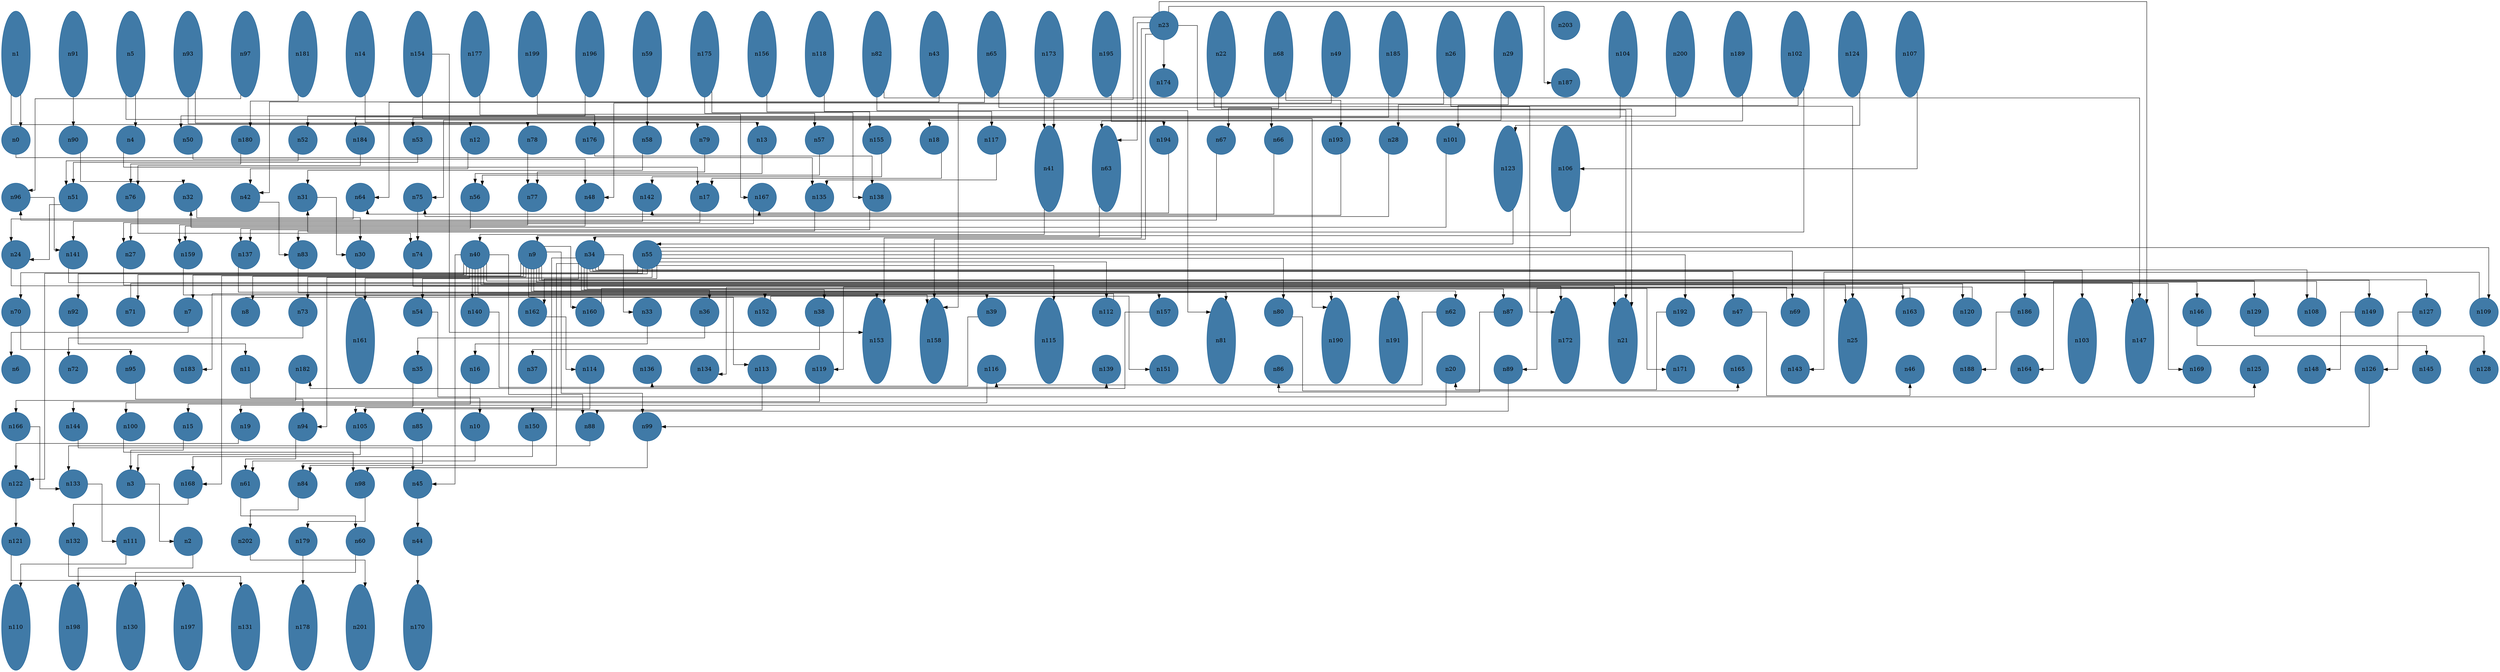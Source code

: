 //do not use DOT to generate pdf use NEATO or FDP
digraph{
layout="neato";
splines="ortho";
n1[shape="ellipse", style="filled", color="#004E8ABF", pos="0,23!", height="3", width="1"];
n1 -> n0;
n1 -> n12;
n91[shape="ellipse", style="filled", color="#004E8ABF", pos="2,23!", height="3", width="1"];
n91 -> n90;
n5[shape="ellipse", style="filled", color="#004E8ABF", pos="4,23!", height="3", width="1"];
n5 -> n18;
n5 -> n4;
n93[shape="ellipse", style="filled", color="#004E8ABF", pos="6,23!", height="3", width="1"];
n93 -> n79;
n93 -> n78;
n97[shape="ellipse", style="filled", color="#004E8ABF", pos="8,23!", height="3", width="1"];
n97 -> n96;
n181[shape="ellipse", style="filled", color="#004E8ABF", pos="10,23!", height="3", width="1"];
n181 -> n180;
n14[shape="ellipse", style="filled", color="#004E8ABF", pos="12,23!", height="3", width="1"];
n14 -> n13;
n154[shape="ellipse", style="filled", color="#004E8ABF", pos="14,23!", height="3", width="1"];
n154 -> n153;
n154 -> n190;
n177[shape="ellipse", style="filled", color="#004E8ABF", pos="16,23!", height="3", width="1"];
n177 -> n176;
n199[shape="ellipse", style="filled", color="#004E8ABF", pos="18,23!", height="3", width="1"];
n199 -> n167;
n196[shape="ellipse", style="filled", color="#004E8ABF", pos="20,23!", height="3", width="1"];
n196 -> n50;
n59[shape="ellipse", style="filled", color="#004E8ABF", pos="22,23!", height="3", width="1"];
n59 -> n58;
n175[shape="ellipse", style="filled", color="#004E8ABF", pos="24,23!", height="3", width="1"];
n175 -> n57;
n175 -> n138;
n156[shape="ellipse", style="filled", color="#004E8ABF", pos="26,23!", height="3", width="1"];
n156 -> n155;
n118[shape="ellipse", style="filled", color="#004E8ABF", pos="28,23!", height="3", width="1"];
n118 -> n117;
n82[shape="ellipse", style="filled", color="#004E8ABF", pos="30,23!", height="3", width="1"];
n82 -> n147;
n82 -> n81;
n43[shape="ellipse", style="filled", color="#004E8ABF", pos="32,23!", height="3", width="1"];
n43 -> n42;
n65[shape="ellipse", style="filled", color="#004E8ABF", pos="34,23!", height="3", width="1"];
n65 -> n64;
n65 -> n66;
n173[shape="ellipse", style="filled", color="#004E8ABF", pos="36,23!", height="3", width="1"];
n173 -> n41;
n195[shape="ellipse", style="filled", color="#004E8ABF", pos="38,23!", height="3", width="1"];
n195 -> n194;
n23[shape="ellipse", style="filled", color="#004E8ABF", pos="40,24!", height="1", width="1"];
n23 -> n187;
n23 -> n174;
n23 -> n153;
n23 -> n147;
n23 -> n158;
n23 -> n41;
n23 -> n63;
n23 -> n21;
n22[shape="ellipse", style="filled", color="#004E8ABF", pos="42,23!", height="3", width="1"];
n22 -> n21;
n22 -> n172;
n68[shape="ellipse", style="filled", color="#004E8ABF", pos="44,23!", height="3", width="1"];
n68 -> n67;
n68 -> n193;
n49[shape="ellipse", style="filled", color="#004E8ABF", pos="46,23!", height="3", width="1"];
n49 -> n48;
n185[shape="ellipse", style="filled", color="#004E8ABF", pos="48,23!", height="3", width="1"];
n185 -> n184;
n26[shape="ellipse", style="filled", color="#004E8ABF", pos="50,23!", height="3", width="1"];
n26 -> n25;
n26 -> n158;
n29[shape="ellipse", style="filled", color="#004E8ABF", pos="52,23!", height="3", width="1"];
n29 -> n28;
n29 -> n75;
n203[shape="ellipse", style="filled", color="#004E8ABF", pos="54,24!", height="1", width="1"];
n104[shape="ellipse", style="filled", color="#004E8ABF", pos="56,23!", height="3", width="1"];
n104 -> n53;
n200[shape="ellipse", style="filled", color="#004E8ABF", pos="58,23!", height="3", width="1"];
n200 -> n52;
n189[shape="ellipse", style="filled", color="#004E8ABF", pos="60,23!", height="3", width="1"];
n189 -> n63;
n102[shape="ellipse", style="filled", color="#004E8ABF", pos="62,23!", height="3", width="1"];
n102 -> n101;
n102 -> n31;
n124[shape="ellipse", style="filled", color="#004E8ABF", pos="64,23!", height="3", width="1"];
n124 -> n123;
n107[shape="ellipse", style="filled", color="#004E8ABF", pos="66,23!", height="3", width="1"];
n107 -> n106;
n174[shape="ellipse", style="filled", color="#004E8ABF", pos="40,22!", height="1", width="1"];
n187[shape="ellipse", style="filled", color="#004E8ABF", pos="54,22!", height="1", width="1"];
n0[shape="ellipse", style="filled", color="#004E8ABF", pos="0,20!", height="1", width="1"];
n0 -> n135;
n90[shape="ellipse", style="filled", color="#004E8ABF", pos="2,20!", height="1", width="1"];
n90 -> n32;
n4[shape="ellipse", style="filled", color="#004E8ABF", pos="4,20!", height="1", width="1"];
n4 -> n17;
n50[shape="ellipse", style="filled", color="#004E8ABF", pos="6,20!", height="1", width="1"];
n50 -> n48;
n180[shape="ellipse", style="filled", color="#004E8ABF", pos="8,20!", height="1", width="1"];
n180 -> n76;
n52[shape="ellipse", style="filled", color="#004E8ABF", pos="10,20!", height="1", width="1"];
n52 -> n51;
n184[shape="ellipse", style="filled", color="#004E8ABF", pos="12,20!", height="1", width="1"];
n184 -> n76;
n53[shape="ellipse", style="filled", color="#004E8ABF", pos="14,20!", height="1", width="1"];
n53 -> n51;
n12[shape="ellipse", style="filled", color="#004E8ABF", pos="16,20!", height="1", width="1"];
n12 -> n42;
n78[shape="ellipse", style="filled", color="#004E8ABF", pos="18,20!", height="1", width="1"];
n78 -> n77;
n176[shape="ellipse", style="filled", color="#004E8ABF", pos="20,20!", height="1", width="1"];
n176 -> n138;
n58[shape="ellipse", style="filled", color="#004E8ABF", pos="22,20!", height="1", width="1"];
n58 -> n31;
n79[shape="ellipse", style="filled", color="#004E8ABF", pos="24,20!", height="1", width="1"];
n79 -> n77;
n13[shape="ellipse", style="filled", color="#004E8ABF", pos="26,20!", height="1", width="1"];
n13 -> n56;
n57[shape="ellipse", style="filled", color="#004E8ABF", pos="28,20!", height="1", width="1"];
n57 -> n56;
n155[shape="ellipse", style="filled", color="#004E8ABF", pos="30,20!", height="1", width="1"];
n155 -> n142;
n18[shape="ellipse", style="filled", color="#004E8ABF", pos="32,20!", height="1", width="1"];
n18 -> n17;
n117[shape="ellipse", style="filled", color="#004E8ABF", pos="34,20!", height="1", width="1"];
n117 -> n135;
n41[shape="ellipse", style="filled", color="#004E8ABF", pos="36,19!", height="3", width="1"];
n41 -> n40;
n63[shape="ellipse", style="filled", color="#004E8ABF", pos="38,19!", height="3", width="1"];
n63 -> n34;
n194[shape="ellipse", style="filled", color="#004E8ABF", pos="40,20!", height="1", width="1"];
n194 -> n167;
n67[shape="ellipse", style="filled", color="#004E8ABF", pos="42,20!", height="1", width="1"];
n67 -> n96;
n66[shape="ellipse", style="filled", color="#004E8ABF", pos="44,20!", height="1", width="1"];
n66 -> n64;
n193[shape="ellipse", style="filled", color="#004E8ABF", pos="46,20!", height="1", width="1"];
n193 -> n142;
n28[shape="ellipse", style="filled", color="#004E8ABF", pos="48,20!", height="1", width="1"];
n28 -> n75;
n101[shape="ellipse", style="filled", color="#004E8ABF", pos="50,20!", height="1", width="1"];
n101 -> n32;
n123[shape="ellipse", style="filled", color="#004E8ABF", pos="52,19!", height="3", width="1"];
n123 -> n55;
n106[shape="ellipse", style="filled", color="#004E8ABF", pos="54,19!", height="3", width="1"];
n106 -> n9;
n96[shape="ellipse", style="filled", color="#004E8ABF", pos="0,18!", height="1", width="1"];
n96 -> n141;
n51[shape="ellipse", style="filled", color="#004E8ABF", pos="2,18!", height="1", width="1"];
n51 -> n24;
n76[shape="ellipse", style="filled", color="#004E8ABF", pos="4,18!", height="1", width="1"];
n76 -> n74;
n32[shape="ellipse", style="filled", color="#004E8ABF", pos="6,18!", height="1", width="1"];
n32 -> n30;
n42[shape="ellipse", style="filled", color="#004E8ABF", pos="8,18!", height="1", width="1"];
n42 -> n83;
n31[shape="ellipse", style="filled", color="#004E8ABF", pos="10,18!", height="1", width="1"];
n31 -> n30;
n64[shape="ellipse", style="filled", color="#004E8ABF", pos="12,18!", height="1", width="1"];
n64 -> n24;
n75[shape="ellipse", style="filled", color="#004E8ABF", pos="14,18!", height="1", width="1"];
n75 -> n74;
n56[shape="ellipse", style="filled", color="#004E8ABF", pos="16,18!", height="1", width="1"];
n56 -> n137;
n77[shape="ellipse", style="filled", color="#004E8ABF", pos="18,18!", height="1", width="1"];
n77 -> n159;
n48[shape="ellipse", style="filled", color="#004E8ABF", pos="20,18!", height="1", width="1"];
n48 -> n159;
n142[shape="ellipse", style="filled", color="#004E8ABF", pos="22,18!", height="1", width="1"];
n142 -> n141;
n17[shape="ellipse", style="filled", color="#004E8ABF", pos="24,18!", height="1", width="1"];
n17 -> n27;
n167[shape="ellipse", style="filled", color="#004E8ABF", pos="26,18!", height="1", width="1"];
n167 -> n27;
n135[shape="ellipse", style="filled", color="#004E8ABF", pos="28,18!", height="1", width="1"];
n135 -> n83;
n138[shape="ellipse", style="filled", color="#004E8ABF", pos="30,18!", height="1", width="1"];
n138 -> n137;
n24[shape="ellipse", style="filled", color="#004E8ABF", pos="0,16!", height="1", width="1"];
n24 -> n21;
n141[shape="ellipse", style="filled", color="#004E8ABF", pos="2,16!", height="1", width="1"];
n141 -> n147;
n27[shape="ellipse", style="filled", color="#004E8ABF", pos="4,16!", height="1", width="1"];
n27 -> n25;
n159[shape="ellipse", style="filled", color="#004E8ABF", pos="6,16!", height="1", width="1"];
n159 -> n158;
n137[shape="ellipse", style="filled", color="#004E8ABF", pos="8,16!", height="1", width="1"];
n137 -> n190;
n83[shape="ellipse", style="filled", color="#004E8ABF", pos="10,16!", height="1", width="1"];
n83 -> n81;
n30[shape="ellipse", style="filled", color="#004E8ABF", pos="12,16!", height="1", width="1"];
n30 -> n153;
n74[shape="ellipse", style="filled", color="#004E8ABF", pos="14,16!", height="1", width="1"];
n74 -> n172;
n40[shape="ellipse", style="filled", color="#004E8ABF", pos="16,16!", height="1", width="1"];
n40 -> n163;
n40 -> n120;
n40 -> n39;
n40 -> n157;
n40 -> n129;
n40 -> n71;
n40 -> n7;
n40 -> n161;
n40 -> n140;
n40 -> n45;
n40 -> n88;
n9[shape="ellipse", style="filled", color="#004E8ABF", pos="18,16!", height="1", width="1"];
n9 -> n152;
n9 -> n168;
n9 -> n146;
n9 -> n191;
n9 -> n8;
n9 -> n149;
n9 -> n127;
n9 -> n62;
n9 -> n73;
n9 -> n160;
n9 -> n99;
n34[shape="ellipse", style="filled", color="#004E8ABF", pos="20,16!", height="1", width="1"];
n34 -> n36;
n34 -> n47;
n34 -> n38;
n34 -> n186;
n34 -> n103;
n34 -> n108;
n34 -> n105;
n34 -> n84;
n34 -> n87;
n34 -> n162;
n34 -> n33;
n55[shape="ellipse", style="filled", color="#004E8ABF", pos="22,16!", height="1", width="1"];
n55 -> n69;
n55 -> n122;
n55 -> n115;
n55 -> n70;
n55 -> n112;
n55 -> n92;
n55 -> n80;
n55 -> n94;
n55 -> n54;
n55 -> n109;
n55 -> n192;
n70[shape="ellipse", style="filled", color="#004E8ABF", pos="0,14!", height="1", width="1"];
n70 -> n95;
n92[shape="ellipse", style="filled", color="#004E8ABF", pos="2,14!", height="1", width="1"];
n92 -> n11;
n71[shape="ellipse", style="filled", color="#004E8ABF", pos="4,14!", height="1", width="1"];
n71 -> n169;
n7[shape="ellipse", style="filled", color="#004E8ABF", pos="6,14!", height="1", width="1"];
n7 -> n6;
n8[shape="ellipse", style="filled", color="#004E8ABF", pos="8,14!", height="1", width="1"];
n8 -> n113;
n73[shape="ellipse", style="filled", color="#004E8ABF", pos="10,14!", height="1", width="1"];
n73 -> n72;
n161[shape="ellipse", style="filled", color="#004E8ABF", pos="12,13!", height="3", width="1"];
n54[shape="ellipse", style="filled", color="#004E8ABF", pos="14,14!", height="1", width="1"];
n54 -> n125;
n140[shape="ellipse", style="filled", color="#004E8ABF", pos="16,14!", height="1", width="1"];
n140 -> n139;
n162[shape="ellipse", style="filled", color="#004E8ABF", pos="18,14!", height="1", width="1"];
n162 -> n114;
n160[shape="ellipse", style="filled", color="#004E8ABF", pos="20,14!", height="1", width="1"];
n160 -> n171;
n33[shape="ellipse", style="filled", color="#004E8ABF", pos="22,14!", height="1", width="1"];
n33 -> n16;
n36[shape="ellipse", style="filled", color="#004E8ABF", pos="24,14!", height="1", width="1"];
n36 -> n35;
n152[shape="ellipse", style="filled", color="#004E8ABF", pos="26,14!", height="1", width="1"];
n152 -> n151;
n38[shape="ellipse", style="filled", color="#004E8ABF", pos="28,14!", height="1", width="1"];
n38 -> n37;
n153[shape="ellipse", style="filled", color="#004E8ABF", pos="30,13!", height="3", width="1"];
n158[shape="ellipse", style="filled", color="#004E8ABF", pos="32,13!", height="3", width="1"];
n39[shape="ellipse", style="filled", color="#004E8ABF", pos="34,14!", height="1", width="1"];
n39 -> n136;
n115[shape="ellipse", style="filled", color="#004E8ABF", pos="36,13!", height="3", width="1"];
n112[shape="ellipse", style="filled", color="#004E8ABF", pos="38,14!", height="1", width="1"];
n112 -> n183;
n157[shape="ellipse", style="filled", color="#004E8ABF", pos="40,14!", height="1", width="1"];
n157 -> n182;
n81[shape="ellipse", style="filled", color="#004E8ABF", pos="42,13!", height="3", width="1"];
n80[shape="ellipse", style="filled", color="#004E8ABF", pos="44,14!", height="1", width="1"];
n80 -> n165;
n190[shape="ellipse", style="filled", color="#004E8ABF", pos="46,13!", height="3", width="1"];
n191[shape="ellipse", style="filled", color="#004E8ABF", pos="48,13!", height="3", width="1"];
n62[shape="ellipse", style="filled", color="#004E8ABF", pos="50,14!", height="1", width="1"];
n62 -> n116;
n87[shape="ellipse", style="filled", color="#004E8ABF", pos="52,14!", height="1", width="1"];
n87 -> n86;
n172[shape="ellipse", style="filled", color="#004E8ABF", pos="54,13!", height="3", width="1"];
n21[shape="ellipse", style="filled", color="#004E8ABF", pos="56,13!", height="3", width="1"];
n192[shape="ellipse", style="filled", color="#004E8ABF", pos="58,14!", height="1", width="1"];
n192 -> n20;
n47[shape="ellipse", style="filled", color="#004E8ABF", pos="60,14!", height="1", width="1"];
n47 -> n46;
n69[shape="ellipse", style="filled", color="#004E8ABF", pos="62,14!", height="1", width="1"];
n69 -> n134;
n25[shape="ellipse", style="filled", color="#004E8ABF", pos="64,13!", height="3", width="1"];
n163[shape="ellipse", style="filled", color="#004E8ABF", pos="66,14!", height="1", width="1"];
n163 -> n89;
n120[shape="ellipse", style="filled", color="#004E8ABF", pos="68,14!", height="1", width="1"];
n120 -> n119;
n186[shape="ellipse", style="filled", color="#004E8ABF", pos="70,14!", height="1", width="1"];
n186 -> n188;
n103[shape="ellipse", style="filled", color="#004E8ABF", pos="72,13!", height="3", width="1"];
n147[shape="ellipse", style="filled", color="#004E8ABF", pos="74,13!", height="3", width="1"];
n146[shape="ellipse", style="filled", color="#004E8ABF", pos="76,14!", height="1", width="1"];
n146 -> n145;
n129[shape="ellipse", style="filled", color="#004E8ABF", pos="78,14!", height="1", width="1"];
n129 -> n128;
n108[shape="ellipse", style="filled", color="#004E8ABF", pos="80,14!", height="1", width="1"];
n108 -> n164;
n149[shape="ellipse", style="filled", color="#004E8ABF", pos="82,14!", height="1", width="1"];
n149 -> n148;
n127[shape="ellipse", style="filled", color="#004E8ABF", pos="84,14!", height="1", width="1"];
n127 -> n126;
n109[shape="ellipse", style="filled", color="#004E8ABF", pos="86,14!", height="1", width="1"];
n109 -> n143;
n6[shape="ellipse", style="filled", color="#004E8ABF", pos="0,12!", height="1", width="1"];
n72[shape="ellipse", style="filled", color="#004E8ABF", pos="2,12!", height="1", width="1"];
n95[shape="ellipse", style="filled", color="#004E8ABF", pos="4,12!", height="1", width="1"];
n95 -> n94;
n183[shape="ellipse", style="filled", color="#004E8ABF", pos="6,12!", height="1", width="1"];
n11[shape="ellipse", style="filled", color="#004E8ABF", pos="8,12!", height="1", width="1"];
n11 -> n10;
n182[shape="ellipse", style="filled", color="#004E8ABF", pos="10,12!", height="1", width="1"];
n182 -> n166;
n35[shape="ellipse", style="filled", color="#004E8ABF", pos="14,12!", height="1", width="1"];
n35 -> n105;
n16[shape="ellipse", style="filled", color="#004E8ABF", pos="16,12!", height="1", width="1"];
n16 -> n15;
n37[shape="ellipse", style="filled", color="#004E8ABF", pos="18,12!", height="1", width="1"];
n114[shape="ellipse", style="filled", color="#004E8ABF", pos="20,12!", height="1", width="1"];
n114 -> n85;
n136[shape="ellipse", style="filled", color="#004E8ABF", pos="22,12!", height="1", width="1"];
n134[shape="ellipse", style="filled", color="#004E8ABF", pos="24,12!", height="1", width="1"];
n113[shape="ellipse", style="filled", color="#004E8ABF", pos="26,12!", height="1", width="1"];
n113 -> n150;
n119[shape="ellipse", style="filled", color="#004E8ABF", pos="28,12!", height="1", width="1"];
n119 -> n144;
n116[shape="ellipse", style="filled", color="#004E8ABF", pos="34,12!", height="1", width="1"];
n116 -> n100;
n139[shape="ellipse", style="filled", color="#004E8ABF", pos="38,12!", height="1", width="1"];
n151[shape="ellipse", style="filled", color="#004E8ABF", pos="40,12!", height="1", width="1"];
n86[shape="ellipse", style="filled", color="#004E8ABF", pos="44,12!", height="1", width="1"];
n20[shape="ellipse", style="filled", color="#004E8ABF", pos="50,12!", height="1", width="1"];
n20 -> n19;
n89[shape="ellipse", style="filled", color="#004E8ABF", pos="52,12!", height="1", width="1"];
n89 -> n88;
n171[shape="ellipse", style="filled", color="#004E8ABF", pos="58,12!", height="1", width="1"];
n165[shape="ellipse", style="filled", color="#004E8ABF", pos="60,12!", height="1", width="1"];
n143[shape="ellipse", style="filled", color="#004E8ABF", pos="62,12!", height="1", width="1"];
n46[shape="ellipse", style="filled", color="#004E8ABF", pos="66,12!", height="1", width="1"];
n188[shape="ellipse", style="filled", color="#004E8ABF", pos="68,12!", height="1", width="1"];
n164[shape="ellipse", style="filled", color="#004E8ABF", pos="70,12!", height="1", width="1"];
n169[shape="ellipse", style="filled", color="#004E8ABF", pos="76,12!", height="1", width="1"];
n125[shape="ellipse", style="filled", color="#004E8ABF", pos="78,12!", height="1", width="1"];
n148[shape="ellipse", style="filled", color="#004E8ABF", pos="80,12!", height="1", width="1"];
n126[shape="ellipse", style="filled", color="#004E8ABF", pos="82,12!", height="1", width="1"];
n126 -> n99;
n145[shape="ellipse", style="filled", color="#004E8ABF", pos="84,12!", height="1", width="1"];
n128[shape="ellipse", style="filled", color="#004E8ABF", pos="86,12!", height="1", width="1"];
n166[shape="ellipse", style="filled", color="#004E8ABF", pos="0,10!", height="1", width="1"];
n166 -> n133;
n144[shape="ellipse", style="filled", color="#004E8ABF", pos="2,10!", height="1", width="1"];
n144 -> n45;
n100[shape="ellipse", style="filled", color="#004E8ABF", pos="4,10!", height="1", width="1"];
n100 -> n98;
n15[shape="ellipse", style="filled", color="#004E8ABF", pos="6,10!", height="1", width="1"];
n15 -> n3;
n19[shape="ellipse", style="filled", color="#004E8ABF", pos="8,10!", height="1", width="1"];
n19 -> n122;
n94[shape="ellipse", style="filled", color="#004E8ABF", pos="10,10!", height="1", width="1"];
n94 -> n61;
n105[shape="ellipse", style="filled", color="#004E8ABF", pos="12,10!", height="1", width="1"];
n105 -> n3;
n85[shape="ellipse", style="filled", color="#004E8ABF", pos="14,10!", height="1", width="1"];
n85 -> n84;
n10[shape="ellipse", style="filled", color="#004E8ABF", pos="16,10!", height="1", width="1"];
n10 -> n61;
n150[shape="ellipse", style="filled", color="#004E8ABF", pos="18,10!", height="1", width="1"];
n150 -> n168;
n88[shape="ellipse", style="filled", color="#004E8ABF", pos="20,10!", height="1", width="1"];
n88 -> n133;
n99[shape="ellipse", style="filled", color="#004E8ABF", pos="22,10!", height="1", width="1"];
n99 -> n98;
n122[shape="ellipse", style="filled", color="#004E8ABF", pos="0,8!", height="1", width="1"];
n122 -> n121;
n133[shape="ellipse", style="filled", color="#004E8ABF", pos="2,8!", height="1", width="1"];
n133 -> n111;
n3[shape="ellipse", style="filled", color="#004E8ABF", pos="4,8!", height="1", width="1"];
n3 -> n2;
n168[shape="ellipse", style="filled", color="#004E8ABF", pos="6,8!", height="1", width="1"];
n168 -> n132;
n61[shape="ellipse", style="filled", color="#004E8ABF", pos="8,8!", height="1", width="1"];
n61 -> n60;
n84[shape="ellipse", style="filled", color="#004E8ABF", pos="10,8!", height="1", width="1"];
n84 -> n202;
n98[shape="ellipse", style="filled", color="#004E8ABF", pos="12,8!", height="1", width="1"];
n98 -> n179;
n45[shape="ellipse", style="filled", color="#004E8ABF", pos="14,8!", height="1", width="1"];
n45 -> n44;
n121[shape="ellipse", style="filled", color="#004E8ABF", pos="0,6!", height="1", width="1"];
n121 -> n197;
n132[shape="ellipse", style="filled", color="#004E8ABF", pos="2,6!", height="1", width="1"];
n132 -> n131;
n111[shape="ellipse", style="filled", color="#004E8ABF", pos="4,6!", height="1", width="1"];
n111 -> n110;
n2[shape="ellipse", style="filled", color="#004E8ABF", pos="6,6!", height="1", width="1"];
n2 -> n198;
n202[shape="ellipse", style="filled", color="#004E8ABF", pos="8,6!", height="1", width="1"];
n202 -> n201;
n179[shape="ellipse", style="filled", color="#004E8ABF", pos="10,6!", height="1", width="1"];
n179 -> n178;
n60[shape="ellipse", style="filled", color="#004E8ABF", pos="12,6!", height="1", width="1"];
n60 -> n130;
n44[shape="ellipse", style="filled", color="#004E8ABF", pos="14,6!", height="1", width="1"];
n44 -> n170;
n110[shape="ellipse", style="filled", color="#004E8ABF", pos="0,3!", height="3", width="1"];
n198[shape="ellipse", style="filled", color="#004E8ABF", pos="2,3!", height="3", width="1"];
n130[shape="ellipse", style="filled", color="#004E8ABF", pos="4,3!", height="3", width="1"];
n197[shape="ellipse", style="filled", color="#004E8ABF", pos="6,3!", height="3", width="1"];
n131[shape="ellipse", style="filled", color="#004E8ABF", pos="8,3!", height="3", width="1"];
n178[shape="ellipse", style="filled", color="#004E8ABF", pos="10,3!", height="3", width="1"];
n201[shape="ellipse", style="filled", color="#004E8ABF", pos="12,3!", height="3", width="1"];
n170[shape="ellipse", style="filled", color="#004E8ABF", pos="14,3!", height="3", width="1"];
}